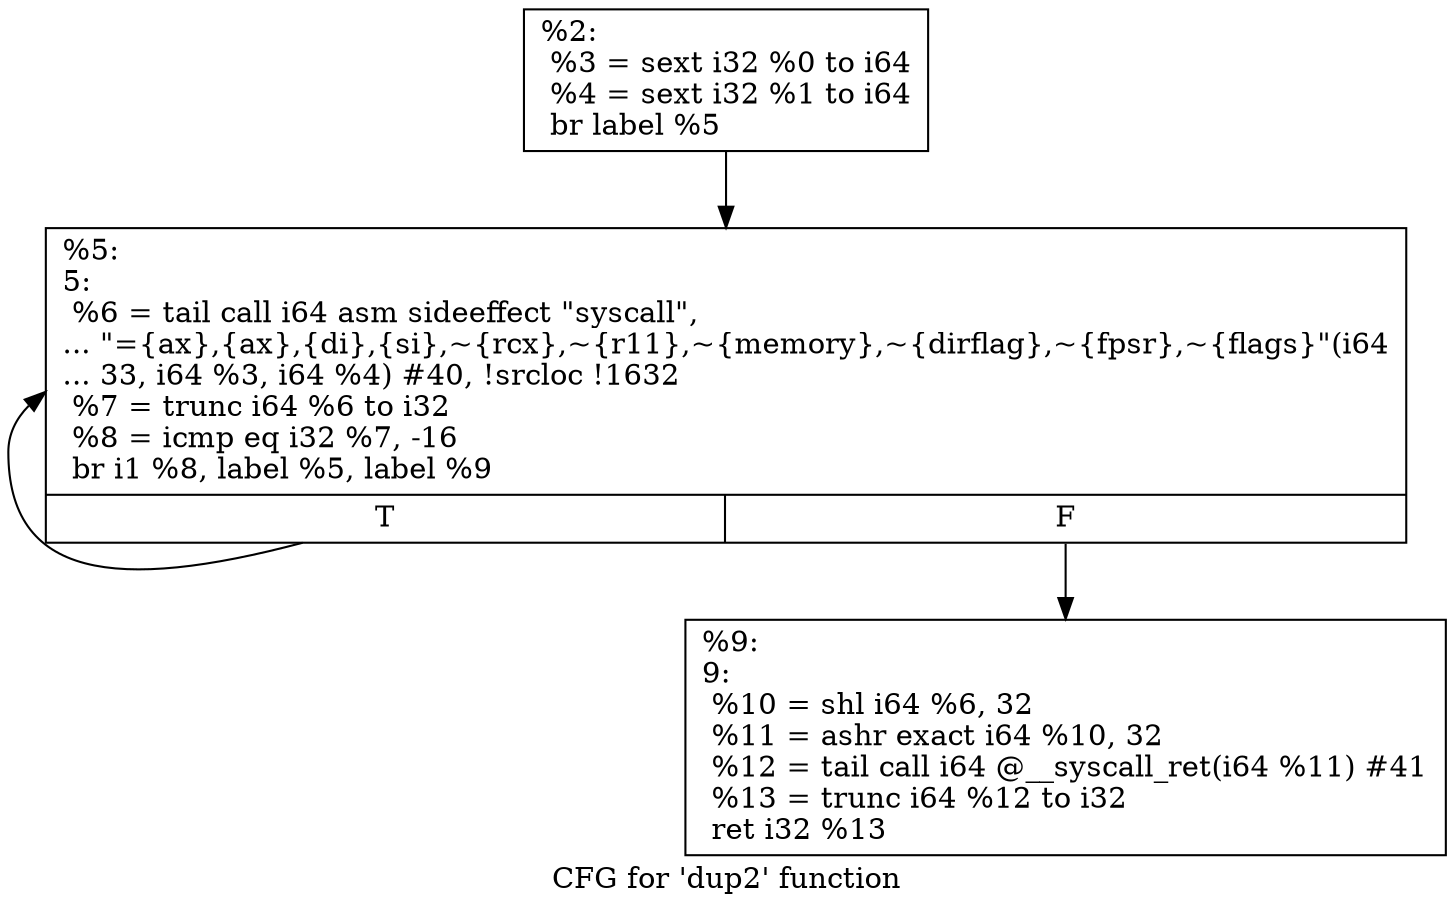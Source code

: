 digraph "CFG for 'dup2' function" {
	label="CFG for 'dup2' function";

	Node0x1a3ec60 [shape=record,label="{%2:\l  %3 = sext i32 %0 to i64\l  %4 = sext i32 %1 to i64\l  br label %5\l}"];
	Node0x1a3ec60 -> Node0x1a3ece0;
	Node0x1a3ece0 [shape=record,label="{%5:\l5:                                                \l  %6 = tail call i64 asm sideeffect \"syscall\",\l... \"=\{ax\},\{ax\},\{di\},\{si\},~\{rcx\},~\{r11\},~\{memory\},~\{dirflag\},~\{fpsr\},~\{flags\}\"(i64\l... 33, i64 %3, i64 %4) #40, !srcloc !1632\l  %7 = trunc i64 %6 to i32\l  %8 = icmp eq i32 %7, -16\l  br i1 %8, label %5, label %9\l|{<s0>T|<s1>F}}"];
	Node0x1a3ece0:s0 -> Node0x1a3ece0;
	Node0x1a3ece0:s1 -> Node0x1a3efc0;
	Node0x1a3efc0 [shape=record,label="{%9:\l9:                                                \l  %10 = shl i64 %6, 32\l  %11 = ashr exact i64 %10, 32\l  %12 = tail call i64 @__syscall_ret(i64 %11) #41\l  %13 = trunc i64 %12 to i32\l  ret i32 %13\l}"];
}
